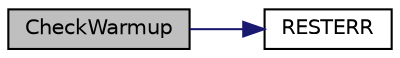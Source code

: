 digraph "CheckWarmup"
{
  edge [fontname="Helvetica",fontsize="10",labelfontname="Helvetica",labelfontsize="10"];
  node [fontname="Helvetica",fontsize="10",shape=record];
  rankdir="LR";
  Node42 [label="CheckWarmup",height=0.2,width=0.4,color="black", fillcolor="grey75", style="filled", fontcolor="black"];
  Node42 -> Node43 [color="midnightblue",fontsize="10",style="solid",fontname="Helvetica"];
  Node43 [label="RESTERR",height=0.2,width=0.4,color="black", fillcolor="white", style="filled",URL="$d8/d04/rest_8cpp.html#a980beb0eaf6b96bc1c2e7e129e7bc587"];
}
